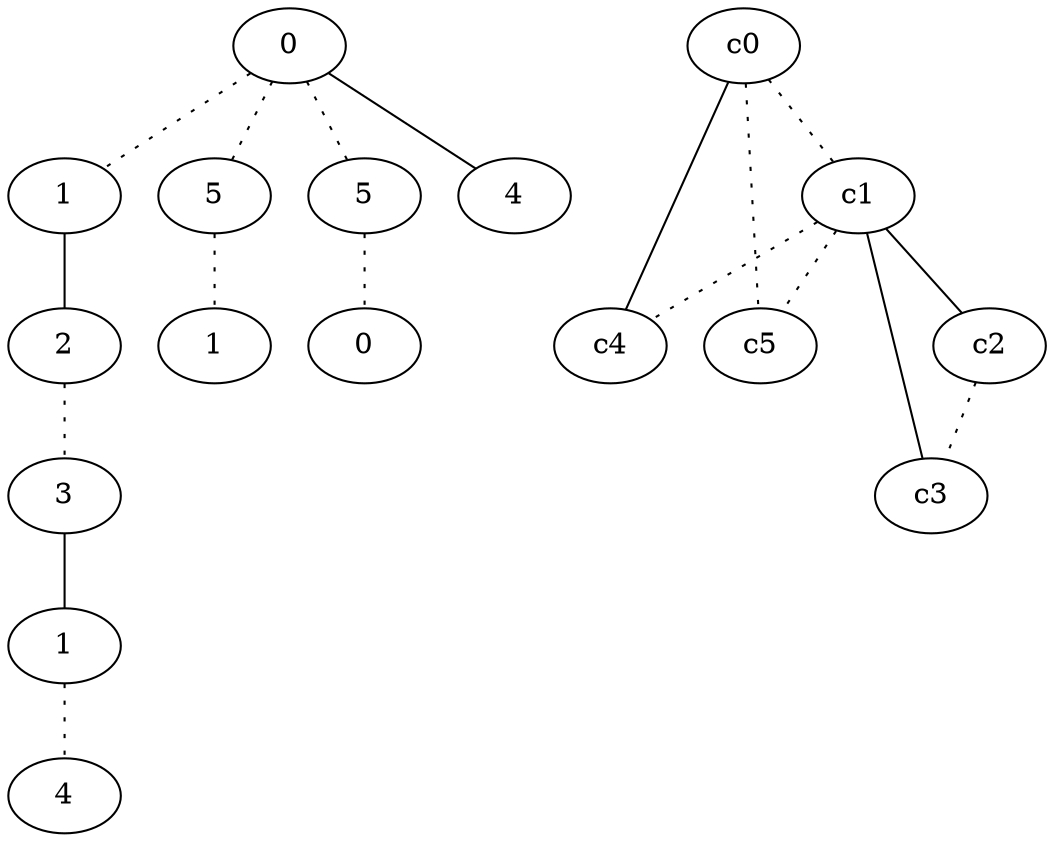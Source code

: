 graph {
a0[label=0];
a1[label=1];
a2[label=2];
a3[label=3];
a4[label=1];
a5[label=4];
a6[label=5];
a7[label=1];
a8[label=5];
a9[label=0];
a10[label=4];
a0 -- a1 [style=dotted];
a0 -- a6 [style=dotted];
a0 -- a8 [style=dotted];
a0 -- a10;
a1 -- a2;
a2 -- a3 [style=dotted];
a3 -- a4;
a4 -- a5 [style=dotted];
a6 -- a7 [style=dotted];
a8 -- a9 [style=dotted];
c0 -- c1 [style=dotted];
c0 -- c4;
c0 -- c5 [style=dotted];
c1 -- c2;
c1 -- c3;
c1 -- c4 [style=dotted];
c1 -- c5 [style=dotted];
c2 -- c3 [style=dotted];
}
